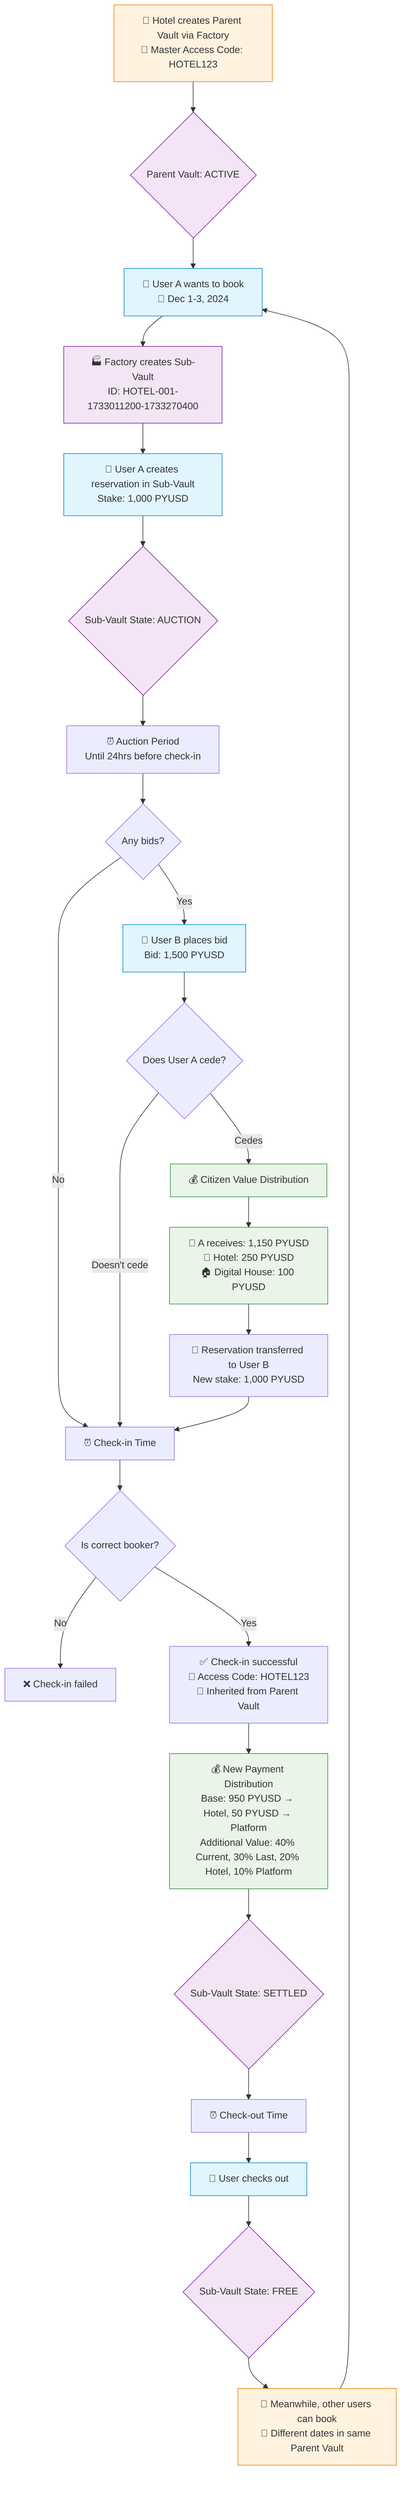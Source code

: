 flowchart TD
    A[🏨 Hotel creates Parent Vault via Factory<br/>🔑 Master Access Code: HOTEL123] --> B{Parent Vault: ACTIVE}
    
    B --> B1[👤 User A wants to book<br/>📅 Dec 1-3, 2024]
    B1 --> B2[🏭 Factory creates Sub-Vault<br/>ID: HOTEL-001-1733011200-1733270400]
    B2 --> C[👤 User A creates reservation in Sub-Vault<br/>Stake: 1,000 PYUSD]
    C --> D{Sub-Vault State: AUCTION}
    
    D --> E[⏰ Auction Period<br/>Until 24hrs before check-in]
    
    E --> F{Any bids?}
    F -->|No| M[⏰ Check-in Time]
    F -->|Yes| G[👥 User B places bid<br/>Bid: 1,500 PYUSD]
    
    G --> H{Does User A cede?}
    
    H -->|Doesn't cede| M
    H -->|Cedes| I[💰 Citizen Value Distribution]
    
    I --> J[👤 A receives: 1,150 PYUSD<br/>🏨 Hotel: 250 PYUSD<br/>🏠 Digital House: 100 PYUSD]
    J --> K[🔄 Reservation transferred to User B<br/>New stake: 1,000 PYUSD]
    K --> M
    
    M --> N{Is correct booker?}
    N -->|No| O[❌ Check-in failed]
    N -->|Yes| P[✅ Check-in successful<br/>🔑 Access Code: HOTEL123<br/>📱 Inherited from Parent Vault]
    
    P --> Q[💰 New Payment Distribution<br/>Base: 950 PYUSD → Hotel, 50 PYUSD → Platform<br/>Additional Value: 40% Current, 30% Last, 20% Hotel, 10% Platform]
    Q --> R{Sub-Vault State: SETTLED}
    
    R --> S[⏰ Check-out Time]
    S --> T[👤 User checks out]
    T --> U{Sub-Vault State: FREE}
    
    U --> V[🔄 Meanwhile, other users can book<br/>📅 Different dates in same Parent Vault]
    V --> B1
    
    %% Styling
    classDef userAction fill:#e1f5fe,stroke:#0288d1,stroke-width:1px;
    classDef vaultState fill:#f3e5f5,stroke:#7b1fa2,stroke-width:1px;
    classDef payment fill:#e8f5e8,stroke:#388e3c,stroke-width:1px;
    classDef hotel fill:#fff3e0,stroke:#f57c00,stroke-width:1px;
    
    class B1,C,G,T userAction
    class B,B2 vaultState
    class D vaultState
    class R vaultState
    class U vaultState
    class I payment
    class J payment
    class Q payment
    class A,V hotel